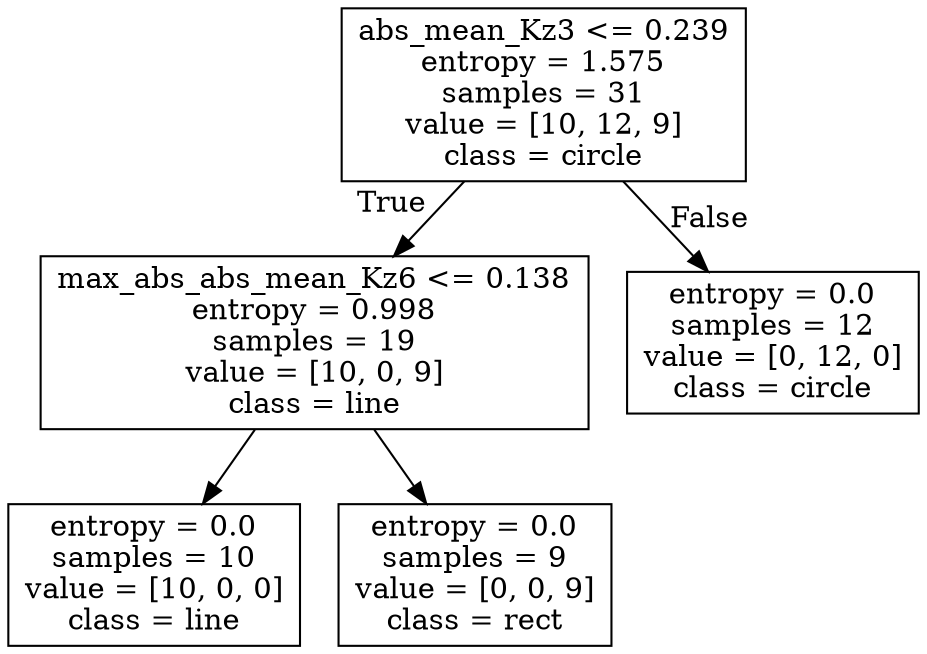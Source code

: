 digraph Tree {
node [shape=box] ;
0 [label="abs_mean_Kz3 <= 0.239\nentropy = 1.575\nsamples = 31\nvalue = [10, 12, 9]\nclass = circle"] ;
1 [label="max_abs_abs_mean_Kz6 <= 0.138\nentropy = 0.998\nsamples = 19\nvalue = [10, 0, 9]\nclass = line"] ;
0 -> 1 [labeldistance=2.5, labelangle=45, headlabel="True"] ;
2 [label="entropy = 0.0\nsamples = 10\nvalue = [10, 0, 0]\nclass = line"] ;
1 -> 2 ;
3 [label="entropy = 0.0\nsamples = 9\nvalue = [0, 0, 9]\nclass = rect"] ;
1 -> 3 ;
4 [label="entropy = 0.0\nsamples = 12\nvalue = [0, 12, 0]\nclass = circle"] ;
0 -> 4 [labeldistance=2.5, labelangle=-45, headlabel="False"] ;
}